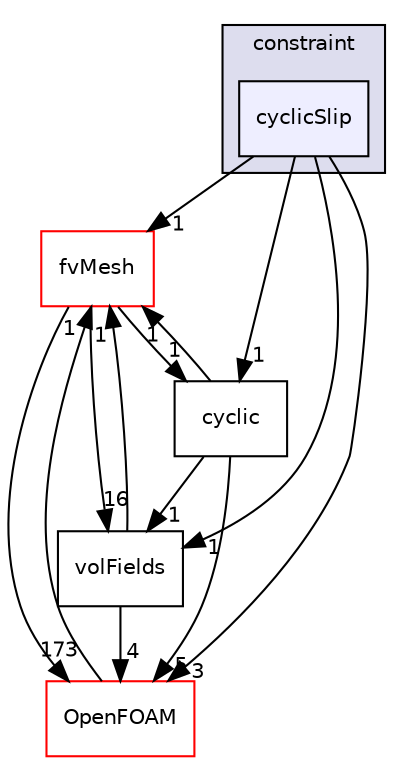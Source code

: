 digraph "src/finiteVolume/fields/fvPatchFields/constraint/cyclicSlip" {
  bgcolor=transparent;
  compound=true
  node [ fontsize="10", fontname="Helvetica"];
  edge [ labelfontsize="10", labelfontname="Helvetica"];
  subgraph clusterdir_dcf2f02ec1a1951cb48a5d6d97386405 {
    graph [ bgcolor="#ddddee", pencolor="black", label="constraint" fontname="Helvetica", fontsize="10", URL="dir_dcf2f02ec1a1951cb48a5d6d97386405.html"]
  dir_40c710086adeb380bfa8604caf8d1809 [shape=box, label="cyclicSlip", style="filled", fillcolor="#eeeeff", pencolor="black", URL="dir_40c710086adeb380bfa8604caf8d1809.html"];
  }
  dir_c382fa095c9c33d8673c0dd60aaef275 [shape=box label="fvMesh" color="red" URL="dir_c382fa095c9c33d8673c0dd60aaef275.html"];
  dir_bd8bf7fa65467c460a50eacc456ce356 [shape=box label="volFields" URL="dir_bd8bf7fa65467c460a50eacc456ce356.html"];
  dir_e9d67726b90b890b99d2b1019245a9c5 [shape=box label="cyclic" URL="dir_e9d67726b90b890b99d2b1019245a9c5.html"];
  dir_c5473ff19b20e6ec4dfe5c310b3778a8 [shape=box label="OpenFOAM" color="red" URL="dir_c5473ff19b20e6ec4dfe5c310b3778a8.html"];
  dir_c382fa095c9c33d8673c0dd60aaef275->dir_bd8bf7fa65467c460a50eacc456ce356 [headlabel="16", labeldistance=1.5 headhref="dir_001124_001062.html"];
  dir_c382fa095c9c33d8673c0dd60aaef275->dir_e9d67726b90b890b99d2b1019245a9c5 [headlabel="1", labeldistance=1.5 headhref="dir_001124_000951.html"];
  dir_c382fa095c9c33d8673c0dd60aaef275->dir_c5473ff19b20e6ec4dfe5c310b3778a8 [headlabel="173", labeldistance=1.5 headhref="dir_001124_001896.html"];
  dir_bd8bf7fa65467c460a50eacc456ce356->dir_c382fa095c9c33d8673c0dd60aaef275 [headlabel="1", labeldistance=1.5 headhref="dir_001062_001124.html"];
  dir_bd8bf7fa65467c460a50eacc456ce356->dir_c5473ff19b20e6ec4dfe5c310b3778a8 [headlabel="4", labeldistance=1.5 headhref="dir_001062_001896.html"];
  dir_e9d67726b90b890b99d2b1019245a9c5->dir_c382fa095c9c33d8673c0dd60aaef275 [headlabel="1", labeldistance=1.5 headhref="dir_000951_001124.html"];
  dir_e9d67726b90b890b99d2b1019245a9c5->dir_bd8bf7fa65467c460a50eacc456ce356 [headlabel="1", labeldistance=1.5 headhref="dir_000951_001062.html"];
  dir_e9d67726b90b890b99d2b1019245a9c5->dir_c5473ff19b20e6ec4dfe5c310b3778a8 [headlabel="5", labeldistance=1.5 headhref="dir_000951_001896.html"];
  dir_c5473ff19b20e6ec4dfe5c310b3778a8->dir_c382fa095c9c33d8673c0dd60aaef275 [headlabel="1", labeldistance=1.5 headhref="dir_001896_001124.html"];
  dir_40c710086adeb380bfa8604caf8d1809->dir_c382fa095c9c33d8673c0dd60aaef275 [headlabel="1", labeldistance=1.5 headhref="dir_000954_001124.html"];
  dir_40c710086adeb380bfa8604caf8d1809->dir_bd8bf7fa65467c460a50eacc456ce356 [headlabel="1", labeldistance=1.5 headhref="dir_000954_001062.html"];
  dir_40c710086adeb380bfa8604caf8d1809->dir_e9d67726b90b890b99d2b1019245a9c5 [headlabel="1", labeldistance=1.5 headhref="dir_000954_000951.html"];
  dir_40c710086adeb380bfa8604caf8d1809->dir_c5473ff19b20e6ec4dfe5c310b3778a8 [headlabel="3", labeldistance=1.5 headhref="dir_000954_001896.html"];
}
